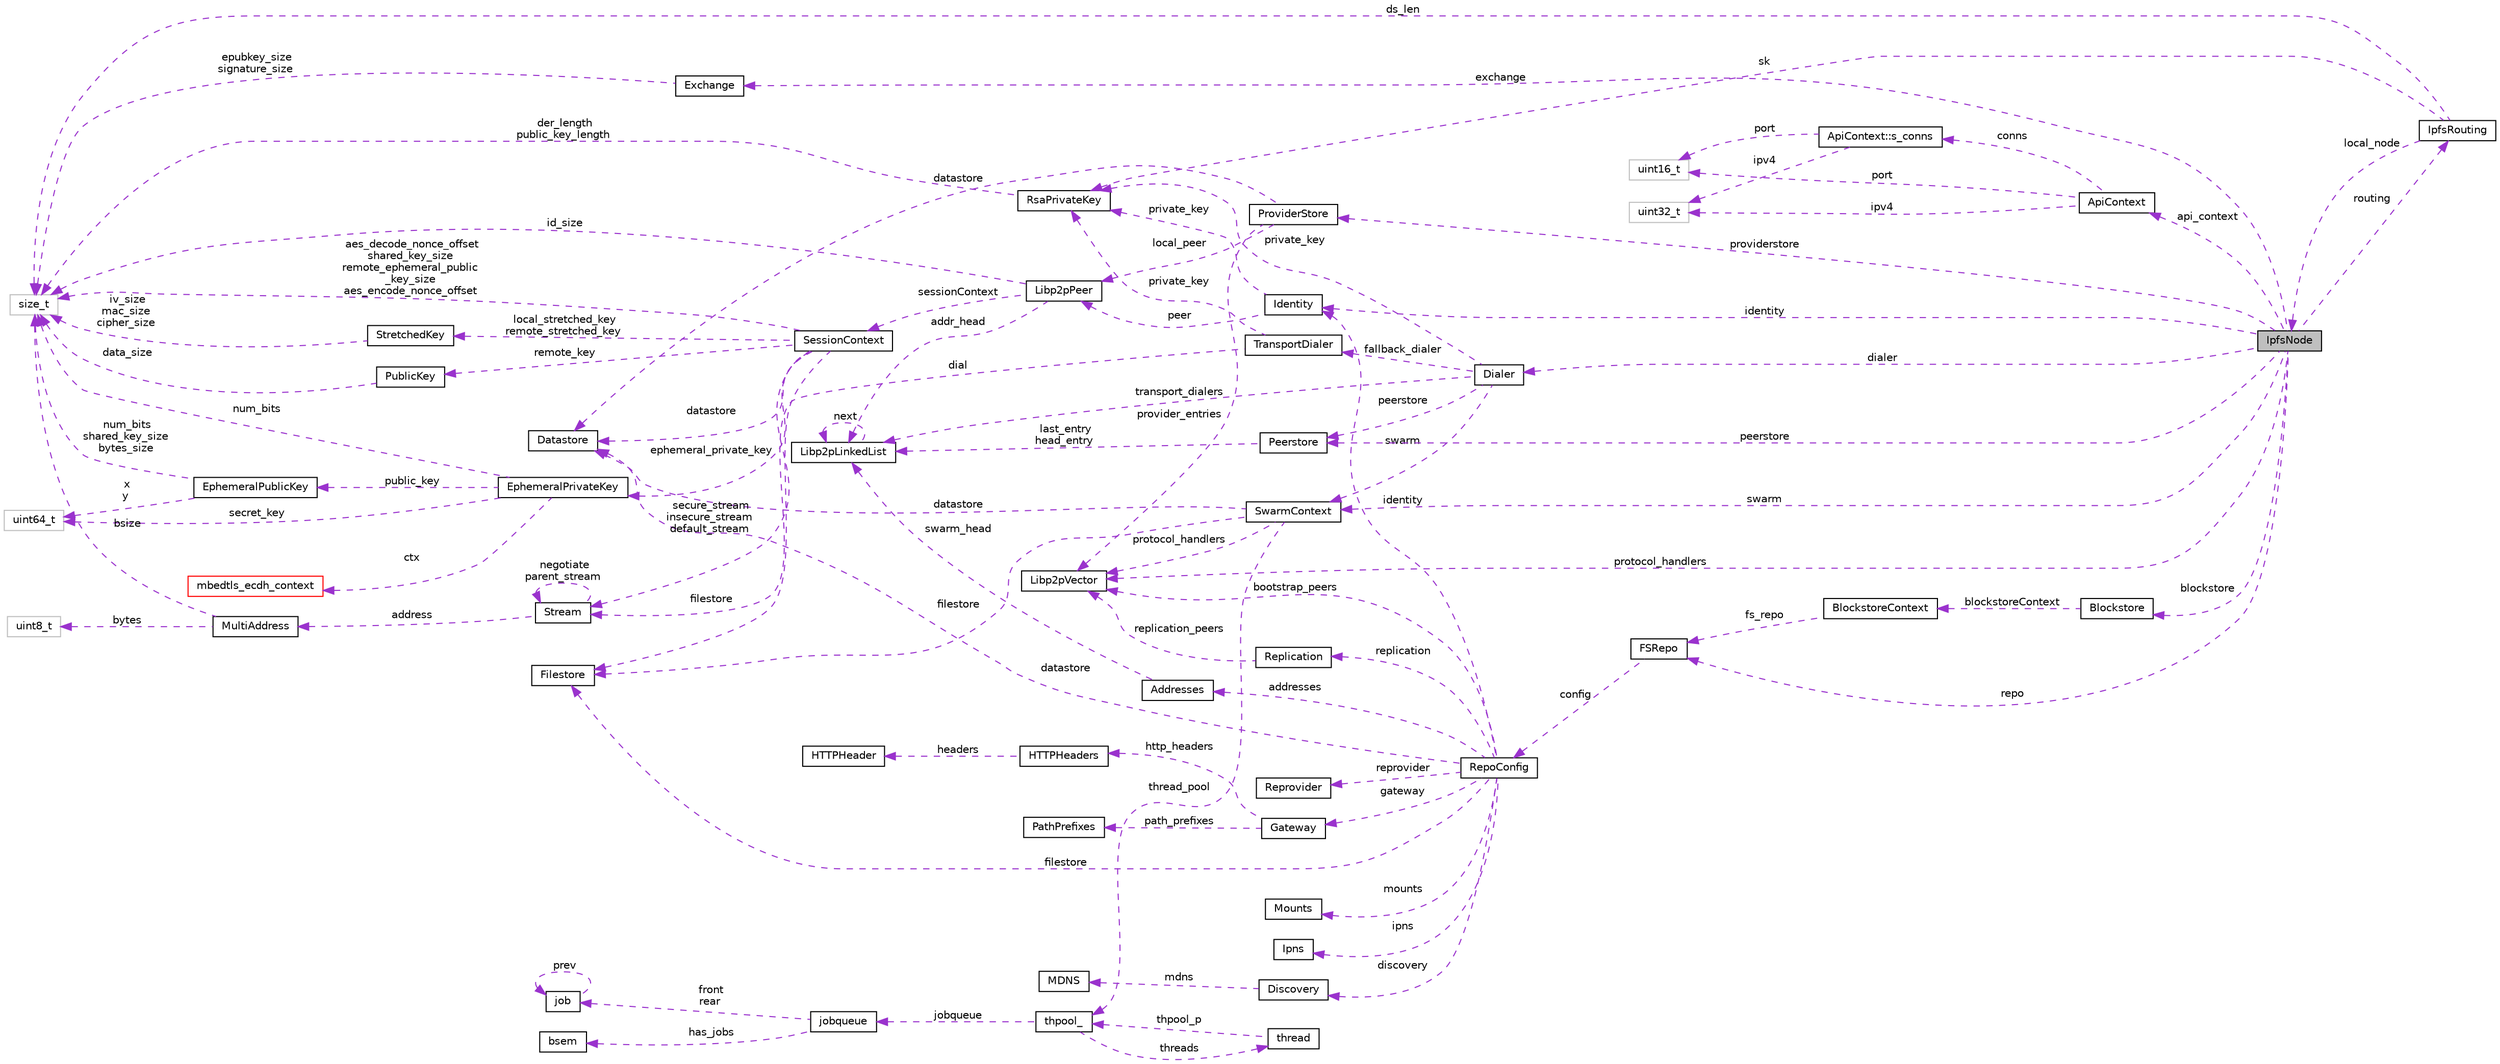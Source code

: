 digraph "IpfsNode"
{
  edge [fontname="Helvetica",fontsize="10",labelfontname="Helvetica",labelfontsize="10"];
  node [fontname="Helvetica",fontsize="10",shape=record];
  rankdir="LR";
  Node1 [label="IpfsNode",height=0.2,width=0.4,color="black", fillcolor="grey75", style="filled", fontcolor="black"];
  Node2 -> Node1 [dir="back",color="darkorchid3",fontsize="10",style="dashed",label=" protocol_handlers" ,fontname="Helvetica"];
  Node2 [label="Libp2pVector",height=0.2,width=0.4,color="black", fillcolor="white", style="filled",URL="$struct_libp2p_vector.html"];
  Node3 -> Node1 [dir="back",color="darkorchid3",fontsize="10",style="dashed",label=" identity" ,fontname="Helvetica"];
  Node3 [label="Identity",height=0.2,width=0.4,color="black", fillcolor="white", style="filled",URL="$struct_identity.html"];
  Node4 -> Node3 [dir="back",color="darkorchid3",fontsize="10",style="dashed",label=" peer" ,fontname="Helvetica"];
  Node4 [label="Libp2pPeer",height=0.2,width=0.4,color="black", fillcolor="white", style="filled",URL="$struct_libp2p_peer.html"];
  Node5 -> Node4 [dir="back",color="darkorchid3",fontsize="10",style="dashed",label=" sessionContext" ,fontname="Helvetica"];
  Node5 [label="SessionContext",height=0.2,width=0.4,color="black", fillcolor="white", style="filled",URL="$struct_session_context.html"];
  Node6 -> Node5 [dir="back",color="darkorchid3",fontsize="10",style="dashed",label=" ephemeral_private_key" ,fontname="Helvetica"];
  Node6 [label="EphemeralPrivateKey",height=0.2,width=0.4,color="black", fillcolor="white", style="filled",URL="$struct_ephemeral_private_key.html"];
  Node7 -> Node6 [dir="back",color="darkorchid3",fontsize="10",style="dashed",label=" secret_key" ,fontname="Helvetica"];
  Node7 [label="uint64_t",height=0.2,width=0.4,color="grey75", fillcolor="white", style="filled"];
  Node8 -> Node6 [dir="back",color="darkorchid3",fontsize="10",style="dashed",label=" public_key" ,fontname="Helvetica"];
  Node8 [label="EphemeralPublicKey",height=0.2,width=0.4,color="black", fillcolor="white", style="filled",URL="$struct_ephemeral_public_key.html"];
  Node7 -> Node8 [dir="back",color="darkorchid3",fontsize="10",style="dashed",label=" x\ny" ,fontname="Helvetica"];
  Node9 -> Node8 [dir="back",color="darkorchid3",fontsize="10",style="dashed",label=" num_bits\nshared_key_size\nbytes_size" ,fontname="Helvetica"];
  Node9 [label="size_t",height=0.2,width=0.4,color="grey75", fillcolor="white", style="filled"];
  Node9 -> Node6 [dir="back",color="darkorchid3",fontsize="10",style="dashed",label=" num_bits" ,fontname="Helvetica"];
  Node10 -> Node6 [dir="back",color="darkorchid3",fontsize="10",style="dashed",label=" ctx" ,fontname="Helvetica"];
  Node10 [label="mbedtls_ecdh_context",height=0.2,width=0.4,color="red", fillcolor="white", style="filled",URL="$structmbedtls__ecdh__context.html",tooltip="ECDH context structure. "];
  Node15 -> Node5 [dir="back",color="darkorchid3",fontsize="10",style="dashed",label=" local_stretched_key\nremote_stretched_key" ,fontname="Helvetica"];
  Node15 [label="StretchedKey",height=0.2,width=0.4,color="black", fillcolor="white", style="filled",URL="$struct_stretched_key.html"];
  Node9 -> Node15 [dir="back",color="darkorchid3",fontsize="10",style="dashed",label=" iv_size\nmac_size\ncipher_size" ,fontname="Helvetica"];
  Node16 -> Node5 [dir="back",color="darkorchid3",fontsize="10",style="dashed",label=" remote_key" ,fontname="Helvetica"];
  Node16 [label="PublicKey",height=0.2,width=0.4,color="black", fillcolor="white", style="filled",URL="$struct_public_key.html"];
  Node9 -> Node16 [dir="back",color="darkorchid3",fontsize="10",style="dashed",label=" data_size" ,fontname="Helvetica"];
  Node17 -> Node5 [dir="back",color="darkorchid3",fontsize="10",style="dashed",label=" filestore" ,fontname="Helvetica"];
  Node17 [label="Filestore",height=0.2,width=0.4,color="black", fillcolor="white", style="filled",URL="$struct_filestore.html"];
  Node9 -> Node5 [dir="back",color="darkorchid3",fontsize="10",style="dashed",label=" aes_decode_nonce_offset\nshared_key_size\nremote_ephemeral_public\l_key_size\naes_encode_nonce_offset" ,fontname="Helvetica"];
  Node18 -> Node5 [dir="back",color="darkorchid3",fontsize="10",style="dashed",label=" datastore" ,fontname="Helvetica"];
  Node18 [label="Datastore",height=0.2,width=0.4,color="black", fillcolor="white", style="filled",URL="$struct_datastore.html"];
  Node19 -> Node5 [dir="back",color="darkorchid3",fontsize="10",style="dashed",label=" secure_stream\ninsecure_stream\ndefault_stream" ,fontname="Helvetica"];
  Node19 [label="Stream",height=0.2,width=0.4,color="black", fillcolor="white", style="filled",URL="$struct_stream.html"];
  Node20 -> Node19 [dir="back",color="darkorchid3",fontsize="10",style="dashed",label=" address" ,fontname="Helvetica"];
  Node20 [label="MultiAddress",height=0.2,width=0.4,color="black", fillcolor="white", style="filled",URL="$struct_multi_address.html"];
  Node21 -> Node20 [dir="back",color="darkorchid3",fontsize="10",style="dashed",label=" bytes" ,fontname="Helvetica"];
  Node21 [label="uint8_t",height=0.2,width=0.4,color="grey75", fillcolor="white", style="filled"];
  Node9 -> Node20 [dir="back",color="darkorchid3",fontsize="10",style="dashed",label=" bsize" ,fontname="Helvetica"];
  Node19 -> Node19 [dir="back",color="darkorchid3",fontsize="10",style="dashed",label=" negotiate\nparent_stream" ,fontname="Helvetica"];
  Node22 -> Node4 [dir="back",color="darkorchid3",fontsize="10",style="dashed",label=" addr_head" ,fontname="Helvetica"];
  Node22 [label="Libp2pLinkedList",height=0.2,width=0.4,color="black", fillcolor="white", style="filled",URL="$struct_libp2p_linked_list.html"];
  Node22 -> Node22 [dir="back",color="darkorchid3",fontsize="10",style="dashed",label=" next" ,fontname="Helvetica"];
  Node9 -> Node4 [dir="back",color="darkorchid3",fontsize="10",style="dashed",label=" id_size" ,fontname="Helvetica"];
  Node23 -> Node3 [dir="back",color="darkorchid3",fontsize="10",style="dashed",label=" private_key" ,fontname="Helvetica"];
  Node23 [label="RsaPrivateKey",height=0.2,width=0.4,color="black", fillcolor="white", style="filled",URL="$struct_rsa_private_key.html"];
  Node9 -> Node23 [dir="back",color="darkorchid3",fontsize="10",style="dashed",label=" der_length\npublic_key_length" ,fontname="Helvetica"];
  Node24 -> Node1 [dir="back",color="darkorchid3",fontsize="10",style="dashed",label=" routing" ,fontname="Helvetica"];
  Node24 [label="IpfsRouting",height=0.2,width=0.4,color="black", fillcolor="white", style="filled",URL="$struct_ipfs_routing.html"];
  Node1 -> Node24 [dir="back",color="darkorchid3",fontsize="10",style="dashed",label=" local_node" ,fontname="Helvetica"];
  Node23 -> Node24 [dir="back",color="darkorchid3",fontsize="10",style="dashed",label=" sk" ,fontname="Helvetica"];
  Node9 -> Node24 [dir="back",color="darkorchid3",fontsize="10",style="dashed",label=" ds_len" ,fontname="Helvetica"];
  Node25 -> Node1 [dir="back",color="darkorchid3",fontsize="10",style="dashed",label=" providerstore" ,fontname="Helvetica"];
  Node25 [label="ProviderStore",height=0.2,width=0.4,color="black", fillcolor="white", style="filled",URL="$struct_provider_store.html"];
  Node2 -> Node25 [dir="back",color="darkorchid3",fontsize="10",style="dashed",label=" provider_entries" ,fontname="Helvetica"];
  Node4 -> Node25 [dir="back",color="darkorchid3",fontsize="10",style="dashed",label=" local_peer" ,fontname="Helvetica"];
  Node18 -> Node25 [dir="back",color="darkorchid3",fontsize="10",style="dashed",label=" datastore" ,fontname="Helvetica"];
  Node26 -> Node1 [dir="back",color="darkorchid3",fontsize="10",style="dashed",label=" dialer" ,fontname="Helvetica"];
  Node26 [label="Dialer",height=0.2,width=0.4,color="black", fillcolor="white", style="filled",URL="$struct_dialer.html"];
  Node27 -> Node26 [dir="back",color="darkorchid3",fontsize="10",style="dashed",label=" fallback_dialer" ,fontname="Helvetica"];
  Node27 [label="TransportDialer",height=0.2,width=0.4,color="black", fillcolor="white", style="filled",URL="$struct_transport_dialer.html"];
  Node23 -> Node27 [dir="back",color="darkorchid3",fontsize="10",style="dashed",label=" private_key" ,fontname="Helvetica"];
  Node19 -> Node27 [dir="back",color="darkorchid3",fontsize="10",style="dashed",label=" dial" ,fontname="Helvetica"];
  Node22 -> Node26 [dir="back",color="darkorchid3",fontsize="10",style="dashed",label=" transport_dialers" ,fontname="Helvetica"];
  Node23 -> Node26 [dir="back",color="darkorchid3",fontsize="10",style="dashed",label=" private_key" ,fontname="Helvetica"];
  Node28 -> Node26 [dir="back",color="darkorchid3",fontsize="10",style="dashed",label=" swarm" ,fontname="Helvetica"];
  Node28 [label="SwarmContext",height=0.2,width=0.4,color="black", fillcolor="white", style="filled",URL="$struct_swarm_context.html"];
  Node2 -> Node28 [dir="back",color="darkorchid3",fontsize="10",style="dashed",label=" protocol_handlers" ,fontname="Helvetica"];
  Node17 -> Node28 [dir="back",color="darkorchid3",fontsize="10",style="dashed",label=" filestore" ,fontname="Helvetica"];
  Node29 -> Node28 [dir="back",color="darkorchid3",fontsize="10",style="dashed",label=" thread_pool" ,fontname="Helvetica"];
  Node29 [label="thpool_",height=0.2,width=0.4,color="black", fillcolor="white", style="filled",URL="$structthpool__.html"];
  Node30 -> Node29 [dir="back",color="darkorchid3",fontsize="10",style="dashed",label=" threads" ,fontname="Helvetica"];
  Node30 [label="thread",height=0.2,width=0.4,color="black", fillcolor="white", style="filled",URL="$structthread.html"];
  Node29 -> Node30 [dir="back",color="darkorchid3",fontsize="10",style="dashed",label=" thpool_p" ,fontname="Helvetica"];
  Node31 -> Node29 [dir="back",color="darkorchid3",fontsize="10",style="dashed",label=" jobqueue" ,fontname="Helvetica"];
  Node31 [label="jobqueue",height=0.2,width=0.4,color="black", fillcolor="white", style="filled",URL="$structjobqueue.html"];
  Node32 -> Node31 [dir="back",color="darkorchid3",fontsize="10",style="dashed",label=" has_jobs" ,fontname="Helvetica"];
  Node32 [label="bsem",height=0.2,width=0.4,color="black", fillcolor="white", style="filled",URL="$structbsem.html"];
  Node33 -> Node31 [dir="back",color="darkorchid3",fontsize="10",style="dashed",label=" front\nrear" ,fontname="Helvetica"];
  Node33 [label="job",height=0.2,width=0.4,color="black", fillcolor="white", style="filled",URL="$structjob.html"];
  Node33 -> Node33 [dir="back",color="darkorchid3",fontsize="10",style="dashed",label=" prev" ,fontname="Helvetica"];
  Node18 -> Node28 [dir="back",color="darkorchid3",fontsize="10",style="dashed",label=" datastore" ,fontname="Helvetica"];
  Node34 -> Node26 [dir="back",color="darkorchid3",fontsize="10",style="dashed",label=" peerstore" ,fontname="Helvetica"];
  Node34 [label="Peerstore",height=0.2,width=0.4,color="black", fillcolor="white", style="filled",URL="$struct_peerstore.html"];
  Node22 -> Node34 [dir="back",color="darkorchid3",fontsize="10",style="dashed",label=" last_entry\nhead_entry" ,fontname="Helvetica"];
  Node35 -> Node1 [dir="back",color="darkorchid3",fontsize="10",style="dashed",label=" repo" ,fontname="Helvetica"];
  Node35 [label="FSRepo",height=0.2,width=0.4,color="black", fillcolor="white", style="filled",URL="$struct_f_s_repo.html"];
  Node36 -> Node35 [dir="back",color="darkorchid3",fontsize="10",style="dashed",label=" config" ,fontname="Helvetica"];
  Node36 [label="RepoConfig",height=0.2,width=0.4,color="black", fillcolor="white", style="filled",URL="$struct_repo_config.html"];
  Node2 -> Node36 [dir="back",color="darkorchid3",fontsize="10",style="dashed",label=" bootstrap_peers" ,fontname="Helvetica"];
  Node3 -> Node36 [dir="back",color="darkorchid3",fontsize="10",style="dashed",label=" identity" ,fontname="Helvetica"];
  Node37 -> Node36 [dir="back",color="darkorchid3",fontsize="10",style="dashed",label=" reprovider" ,fontname="Helvetica"];
  Node37 [label="Reprovider",height=0.2,width=0.4,color="black", fillcolor="white", style="filled",URL="$struct_reprovider.html"];
  Node38 -> Node36 [dir="back",color="darkorchid3",fontsize="10",style="dashed",label=" discovery" ,fontname="Helvetica"];
  Node38 [label="Discovery",height=0.2,width=0.4,color="black", fillcolor="white", style="filled",URL="$struct_discovery.html"];
  Node39 -> Node38 [dir="back",color="darkorchid3",fontsize="10",style="dashed",label=" mdns" ,fontname="Helvetica"];
  Node39 [label="MDNS",height=0.2,width=0.4,color="black", fillcolor="white", style="filled",URL="$struct_m_d_n_s.html"];
  Node40 -> Node36 [dir="back",color="darkorchid3",fontsize="10",style="dashed",label=" mounts" ,fontname="Helvetica"];
  Node40 [label="Mounts",height=0.2,width=0.4,color="black", fillcolor="white", style="filled",URL="$struct_mounts.html"];
  Node41 -> Node36 [dir="back",color="darkorchid3",fontsize="10",style="dashed",label=" ipns" ,fontname="Helvetica"];
  Node41 [label="Ipns",height=0.2,width=0.4,color="black", fillcolor="white", style="filled",URL="$struct_ipns.html"];
  Node17 -> Node36 [dir="back",color="darkorchid3",fontsize="10",style="dashed",label=" filestore" ,fontname="Helvetica"];
  Node42 -> Node36 [dir="back",color="darkorchid3",fontsize="10",style="dashed",label=" addresses" ,fontname="Helvetica"];
  Node42 [label="Addresses",height=0.2,width=0.4,color="black", fillcolor="white", style="filled",URL="$struct_addresses.html"];
  Node22 -> Node42 [dir="back",color="darkorchid3",fontsize="10",style="dashed",label=" swarm_head" ,fontname="Helvetica"];
  Node43 -> Node36 [dir="back",color="darkorchid3",fontsize="10",style="dashed",label=" replication" ,fontname="Helvetica"];
  Node43 [label="Replication",height=0.2,width=0.4,color="black", fillcolor="white", style="filled",URL="$struct_replication.html"];
  Node2 -> Node43 [dir="back",color="darkorchid3",fontsize="10",style="dashed",label=" replication_peers" ,fontname="Helvetica"];
  Node44 -> Node36 [dir="back",color="darkorchid3",fontsize="10",style="dashed",label=" gateway" ,fontname="Helvetica"];
  Node44 [label="Gateway",height=0.2,width=0.4,color="black", fillcolor="white", style="filled",URL="$struct_gateway.html"];
  Node45 -> Node44 [dir="back",color="darkorchid3",fontsize="10",style="dashed",label=" http_headers" ,fontname="Helvetica"];
  Node45 [label="HTTPHeaders",height=0.2,width=0.4,color="black", fillcolor="white", style="filled",URL="$struct_h_t_t_p_headers.html"];
  Node46 -> Node45 [dir="back",color="darkorchid3",fontsize="10",style="dashed",label=" headers" ,fontname="Helvetica"];
  Node46 [label="HTTPHeader",height=0.2,width=0.4,color="black", fillcolor="white", style="filled",URL="$struct_h_t_t_p_header.html"];
  Node47 -> Node44 [dir="back",color="darkorchid3",fontsize="10",style="dashed",label=" path_prefixes" ,fontname="Helvetica"];
  Node47 [label="PathPrefixes",height=0.2,width=0.4,color="black", fillcolor="white", style="filled",URL="$struct_path_prefixes.html"];
  Node18 -> Node36 [dir="back",color="darkorchid3",fontsize="10",style="dashed",label=" datastore" ,fontname="Helvetica"];
  Node28 -> Node1 [dir="back",color="darkorchid3",fontsize="10",style="dashed",label=" swarm" ,fontname="Helvetica"];
  Node48 -> Node1 [dir="back",color="darkorchid3",fontsize="10",style="dashed",label=" api_context" ,fontname="Helvetica"];
  Node48 [label="ApiContext",height=0.2,width=0.4,color="black", fillcolor="white", style="filled",URL="$struct_api_context.html"];
  Node14 -> Node48 [dir="back",color="darkorchid3",fontsize="10",style="dashed",label=" ipv4" ,fontname="Helvetica"];
  Node14 [label="uint32_t",height=0.2,width=0.4,color="grey75", fillcolor="white", style="filled"];
  Node49 -> Node48 [dir="back",color="darkorchid3",fontsize="10",style="dashed",label=" port" ,fontname="Helvetica"];
  Node49 [label="uint16_t",height=0.2,width=0.4,color="grey75", fillcolor="white", style="filled"];
  Node50 -> Node48 [dir="back",color="darkorchid3",fontsize="10",style="dashed",label=" conns" ,fontname="Helvetica"];
  Node50 [label="ApiContext::s_conns",height=0.2,width=0.4,color="black", fillcolor="white", style="filled",URL="$struct_api_context_1_1s__conns.html"];
  Node14 -> Node50 [dir="back",color="darkorchid3",fontsize="10",style="dashed",label=" ipv4" ,fontname="Helvetica"];
  Node49 -> Node50 [dir="back",color="darkorchid3",fontsize="10",style="dashed",label=" port" ,fontname="Helvetica"];
  Node51 -> Node1 [dir="back",color="darkorchid3",fontsize="10",style="dashed",label=" exchange" ,fontname="Helvetica"];
  Node51 [label="Exchange",height=0.2,width=0.4,color="black", fillcolor="white", style="filled",URL="$struct_exchange.html"];
  Node9 -> Node51 [dir="back",color="darkorchid3",fontsize="10",style="dashed",label=" epubkey_size\nsignature_size" ,fontname="Helvetica"];
  Node52 -> Node1 [dir="back",color="darkorchid3",fontsize="10",style="dashed",label=" blockstore" ,fontname="Helvetica"];
  Node52 [label="Blockstore",height=0.2,width=0.4,color="black", fillcolor="white", style="filled",URL="$struct_blockstore.html"];
  Node53 -> Node52 [dir="back",color="darkorchid3",fontsize="10",style="dashed",label=" blockstoreContext" ,fontname="Helvetica"];
  Node53 [label="BlockstoreContext",height=0.2,width=0.4,color="black", fillcolor="white", style="filled",URL="$struct_blockstore_context.html"];
  Node35 -> Node53 [dir="back",color="darkorchid3",fontsize="10",style="dashed",label=" fs_repo" ,fontname="Helvetica"];
  Node34 -> Node1 [dir="back",color="darkorchid3",fontsize="10",style="dashed",label=" peerstore" ,fontname="Helvetica"];
}
